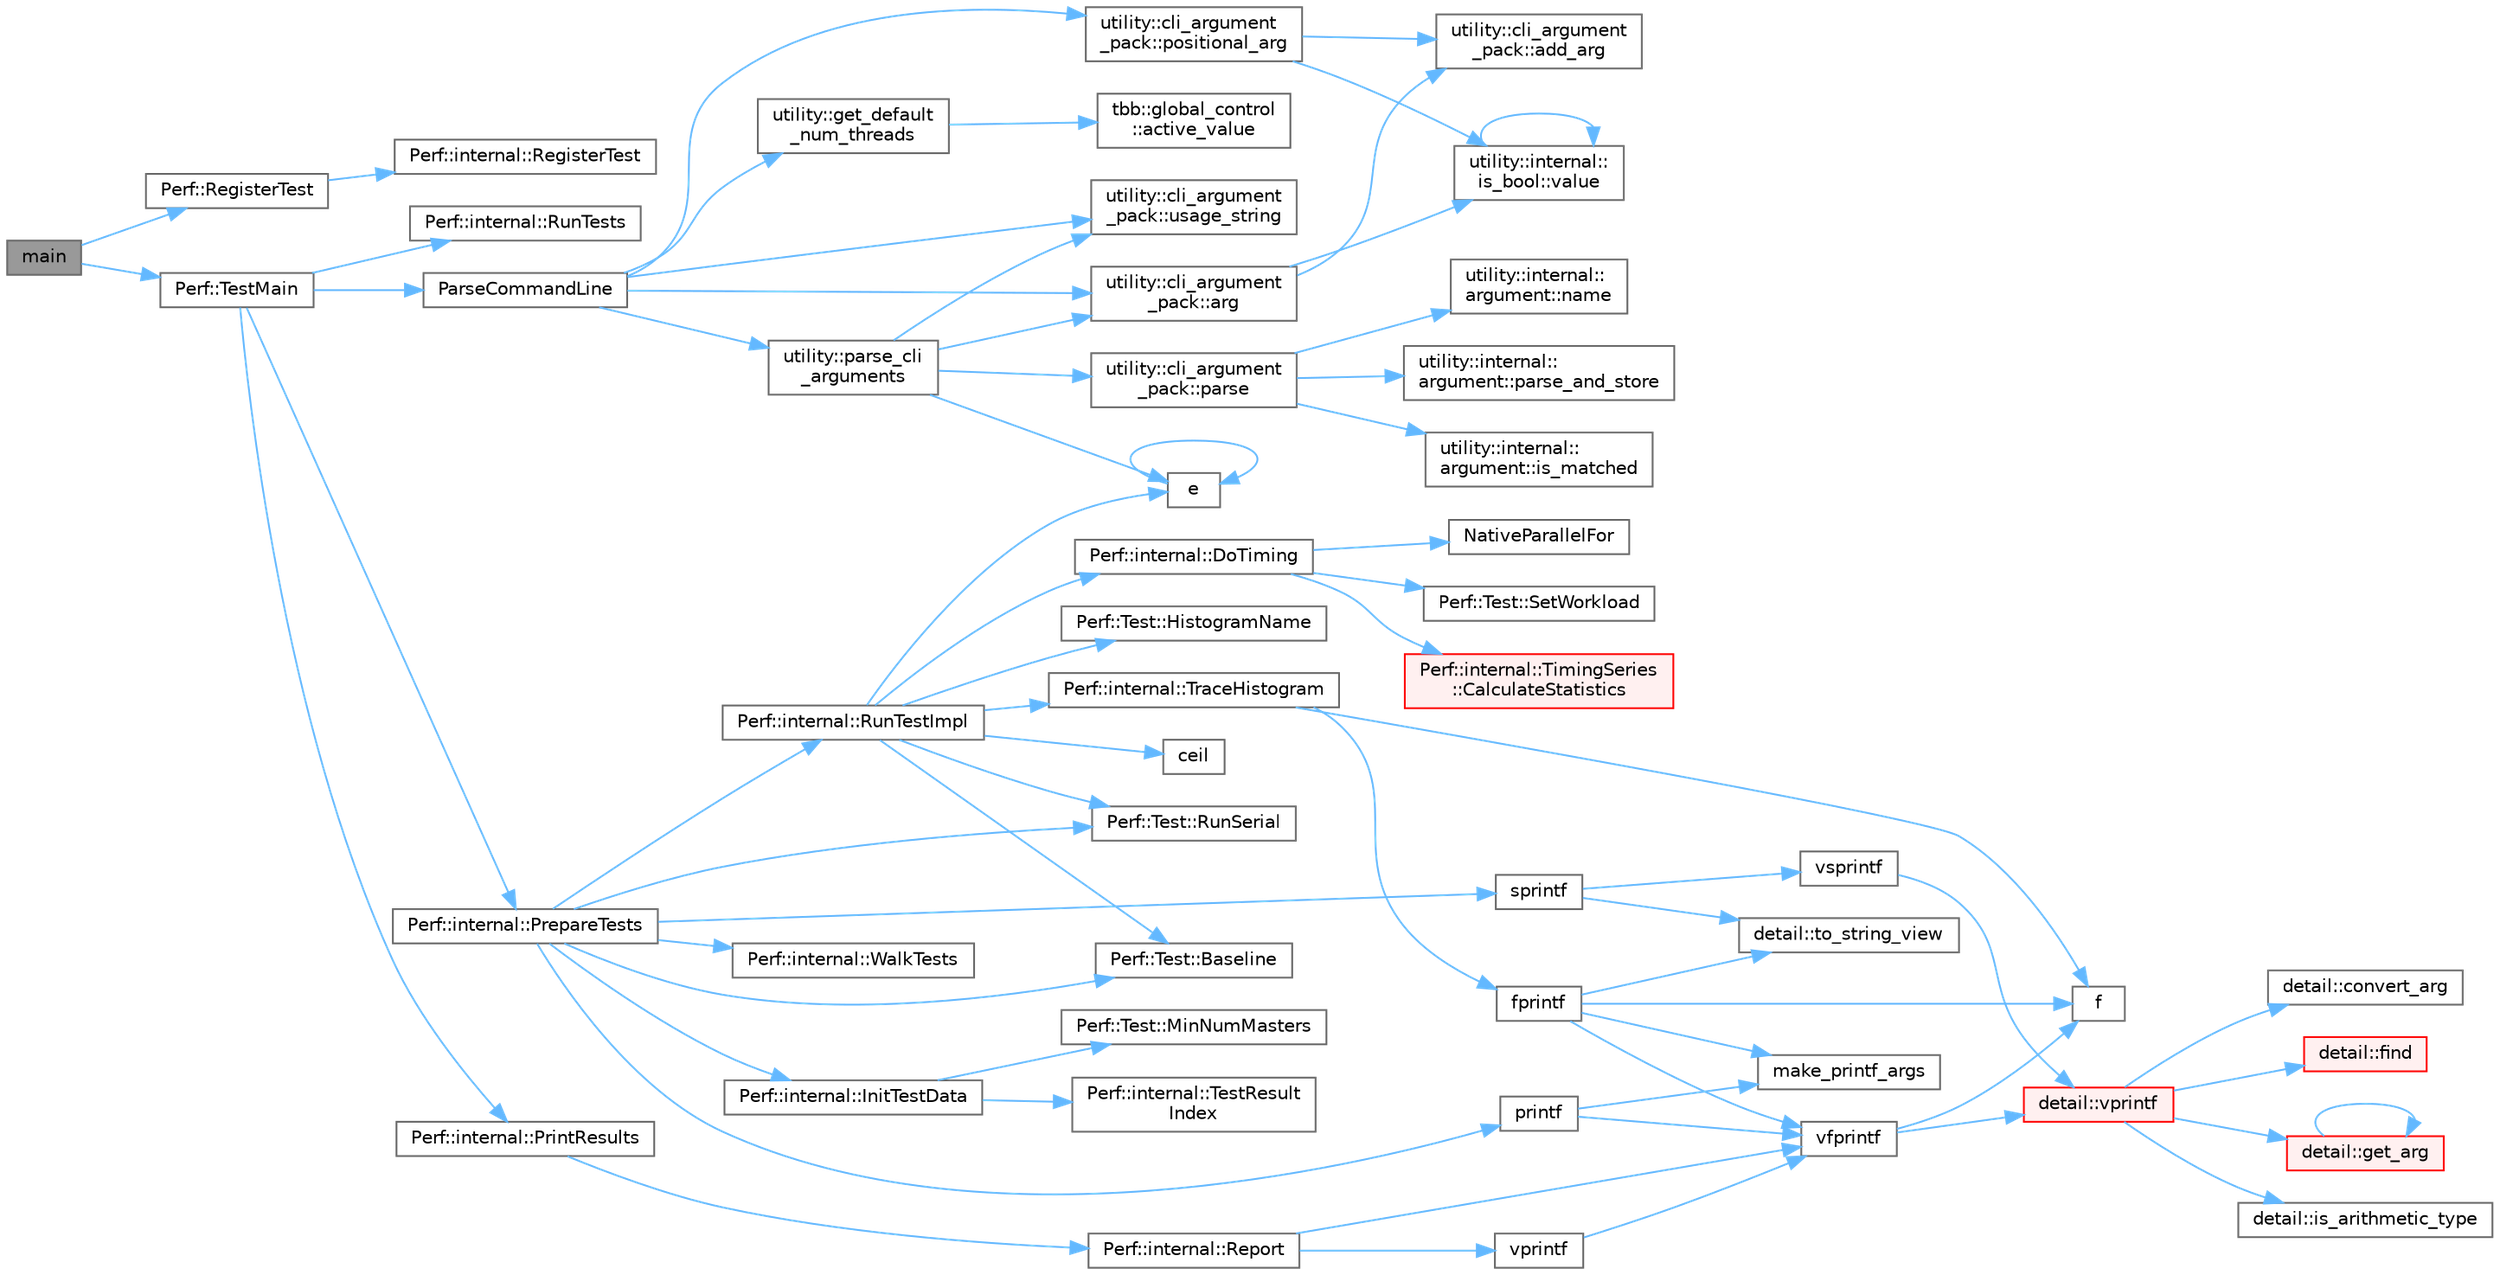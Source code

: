 digraph "main"
{
 // LATEX_PDF_SIZE
  bgcolor="transparent";
  edge [fontname=Helvetica,fontsize=10,labelfontname=Helvetica,labelfontsize=10];
  node [fontname=Helvetica,fontsize=10,shape=box,height=0.2,width=0.4];
  rankdir="LR";
  Node1 [id="Node000001",label="main",height=0.2,width=0.4,color="gray40", fillcolor="grey60", style="filled", fontcolor="black",tooltip=" "];
  Node1 -> Node2 [id="edge1_Node000001_Node000002",color="steelblue1",style="solid",tooltip=" "];
  Node2 [id="Node000002",label="Perf::RegisterTest",height=0.2,width=0.4,color="grey40", fillcolor="white", style="filled",URL="$namespace_perf.html#a45cc3762c49fa38e139f15a584df490c",tooltip=" "];
  Node2 -> Node3 [id="edge2_Node000002_Node000003",color="steelblue1",style="solid",tooltip=" "];
  Node3 [id="Node000003",label="Perf::internal::RegisterTest",height=0.2,width=0.4,color="grey40", fillcolor="white", style="filled",URL="$namespace_perf_1_1internal.html#aa02507840d176cfe05ab79cc335d54b4",tooltip=" "];
  Node1 -> Node4 [id="edge3_Node000001_Node000004",color="steelblue1",style="solid",tooltip=" "];
  Node4 [id="Node000004",label="Perf::TestMain",height=0.2,width=0.4,color="grey40", fillcolor="white", style="filled",URL="$namespace_perf.html#aad34ffc77224dfc6f0b5182a1dd7e62c",tooltip="Benchmarking session entry point"];
  Node4 -> Node5 [id="edge4_Node000004_Node000005",color="steelblue1",style="solid",tooltip=" "];
  Node5 [id="Node000005",label="ParseCommandLine",height=0.2,width=0.4,color="grey40", fillcolor="white", style="filled",URL="$dining__philosophers_8cpp.html#ae39af6865b87b2551c2043239e9bbe6d",tooltip=" "];
  Node5 -> Node6 [id="edge5_Node000005_Node000006",color="steelblue1",style="solid",tooltip=" "];
  Node6 [id="Node000006",label="utility::cli_argument\l_pack::arg",height=0.2,width=0.4,color="grey40", fillcolor="white", style="filled",URL="$classutility_1_1cli__argument__pack.html#a6fbf22de34c039d07dcc2a93371dccd2",tooltip=" "];
  Node6 -> Node7 [id="edge6_Node000006_Node000007",color="steelblue1",style="solid",tooltip=" "];
  Node7 [id="Node000007",label="utility::cli_argument\l_pack::add_arg",height=0.2,width=0.4,color="grey40", fillcolor="white", style="filled",URL="$classutility_1_1cli__argument__pack.html#ae9d77e671f643cbce799513cbad1b521",tooltip=" "];
  Node6 -> Node8 [id="edge7_Node000006_Node000008",color="steelblue1",style="solid",tooltip=" "];
  Node8 [id="Node000008",label="utility::internal::\lis_bool::value",height=0.2,width=0.4,color="grey40", fillcolor="white", style="filled",URL="$structutility_1_1internal_1_1is__bool.html#a9e899b2b07167e9ac4e6e448db6de089",tooltip=" "];
  Node8 -> Node8 [id="edge8_Node000008_Node000008",color="steelblue1",style="solid",tooltip=" "];
  Node5 -> Node9 [id="edge9_Node000005_Node000009",color="steelblue1",style="solid",tooltip=" "];
  Node9 [id="Node000009",label="utility::get_default\l_num_threads",height=0.2,width=0.4,color="grey40", fillcolor="white", style="filled",URL="$namespaceutility.html#ac45c3f63e4b857b45ea411e6f70ac4e6",tooltip=" "];
  Node9 -> Node10 [id="edge10_Node000009_Node000010",color="steelblue1",style="solid",tooltip=" "];
  Node10 [id="Node000010",label="tbb::global_control\l::active_value",height=0.2,width=0.4,color="grey40", fillcolor="white", style="filled",URL="$classtbb_1_1global__control.html#a8451d931cfc205d896ca2da26fe123ff",tooltip=" "];
  Node5 -> Node11 [id="edge11_Node000005_Node000011",color="steelblue1",style="solid",tooltip=" "];
  Node11 [id="Node000011",label="utility::parse_cli\l_arguments",height=0.2,width=0.4,color="grey40", fillcolor="white", style="filled",URL="$namespaceutility.html#abe6afd617ae93bf41147e2d82c23eb07",tooltip=" "];
  Node11 -> Node6 [id="edge12_Node000011_Node000006",color="steelblue1",style="solid",tooltip=" "];
  Node11 -> Node12 [id="edge13_Node000011_Node000012",color="steelblue1",style="solid",tooltip=" "];
  Node12 [id="Node000012",label="e",height=0.2,width=0.4,color="grey40", fillcolor="white", style="filled",URL="$_cwise__array__power__array_8cpp.html#a9cb86ff854760bf91a154f2724a9101d",tooltip=" "];
  Node12 -> Node12 [id="edge14_Node000012_Node000012",color="steelblue1",style="solid",tooltip=" "];
  Node11 -> Node13 [id="edge15_Node000011_Node000013",color="steelblue1",style="solid",tooltip=" "];
  Node13 [id="Node000013",label="utility::cli_argument\l_pack::parse",height=0.2,width=0.4,color="grey40", fillcolor="white", style="filled",URL="$classutility_1_1cli__argument__pack.html#a2d2ad74e2412fe7a37caebd4344e72c4",tooltip=" "];
  Node13 -> Node14 [id="edge16_Node000013_Node000014",color="steelblue1",style="solid",tooltip=" "];
  Node14 [id="Node000014",label="utility::internal::\largument::is_matched",height=0.2,width=0.4,color="grey40", fillcolor="white", style="filled",URL="$classutility_1_1internal_1_1argument.html#a04d4a0e3ef44468119adf8c9f5d178f7",tooltip=" "];
  Node13 -> Node15 [id="edge17_Node000013_Node000015",color="steelblue1",style="solid",tooltip=" "];
  Node15 [id="Node000015",label="utility::internal::\largument::name",height=0.2,width=0.4,color="grey40", fillcolor="white", style="filled",URL="$classutility_1_1internal_1_1argument.html#af375e897332910e76785a83469e962d9",tooltip=" "];
  Node13 -> Node16 [id="edge18_Node000013_Node000016",color="steelblue1",style="solid",tooltip=" "];
  Node16 [id="Node000016",label="utility::internal::\largument::parse_and_store",height=0.2,width=0.4,color="grey40", fillcolor="white", style="filled",URL="$classutility_1_1internal_1_1argument.html#adb0075ddfc3a518aca921cea60614315",tooltip=" "];
  Node11 -> Node17 [id="edge19_Node000011_Node000017",color="steelblue1",style="solid",tooltip=" "];
  Node17 [id="Node000017",label="utility::cli_argument\l_pack::usage_string",height=0.2,width=0.4,color="grey40", fillcolor="white", style="filled",URL="$classutility_1_1cli__argument__pack.html#ab6094713efb41401d3c1d10a1598fa71",tooltip=" "];
  Node5 -> Node18 [id="edge20_Node000005_Node000018",color="steelblue1",style="solid",tooltip=" "];
  Node18 [id="Node000018",label="utility::cli_argument\l_pack::positional_arg",height=0.2,width=0.4,color="grey40", fillcolor="white", style="filled",URL="$classutility_1_1cli__argument__pack.html#ace1d0f3dbc3ea657a3b202615998e060",tooltip=" "];
  Node18 -> Node7 [id="edge21_Node000018_Node000007",color="steelblue1",style="solid",tooltip=" "];
  Node18 -> Node8 [id="edge22_Node000018_Node000008",color="steelblue1",style="solid",tooltip=" "];
  Node5 -> Node17 [id="edge23_Node000005_Node000017",color="steelblue1",style="solid",tooltip=" "];
  Node4 -> Node19 [id="edge24_Node000004_Node000019",color="steelblue1",style="solid",tooltip=" "];
  Node19 [id="Node000019",label="Perf::internal::PrepareTests",height=0.2,width=0.4,color="grey40", fillcolor="white", style="filled",URL="$namespace_perf_1_1internal.html#a1e19efa6ab5692fe6d502e04f7c3ae16",tooltip=" "];
  Node19 -> Node20 [id="edge25_Node000019_Node000020",color="steelblue1",style="solid",tooltip=" "];
  Node20 [id="Node000020",label="Perf::Test::Baseline",height=0.2,width=0.4,color="grey40", fillcolor="white", style="filled",URL="$class_perf_1_1_test.html#ac3d76a83270f92de9e7e0349d6765f51",tooltip="Functionality, the cost of which has to be factored out from timing results"];
  Node19 -> Node21 [id="edge26_Node000019_Node000021",color="steelblue1",style="solid",tooltip=" "];
  Node21 [id="Node000021",label="Perf::internal::InitTestData",height=0.2,width=0.4,color="grey40", fillcolor="white", style="filled",URL="$namespace_perf_1_1internal.html#a34783781e322333b037dde53e18ab211",tooltip=" "];
  Node21 -> Node22 [id="edge27_Node000021_Node000022",color="steelblue1",style="solid",tooltip=" "];
  Node22 [id="Node000022",label="Perf::Test::MinNumMasters",height=0.2,width=0.4,color="grey40", fillcolor="white", style="filled",URL="$class_perf_1_1_test.html#ac56059ea14218db626951886e7f7f6db",tooltip="Returns minimal number of master threads"];
  Node21 -> Node23 [id="edge28_Node000021_Node000023",color="steelblue1",style="solid",tooltip=" "];
  Node23 [id="Node000023",label="Perf::internal::TestResult\lIndex",height=0.2,width=0.4,color="grey40", fillcolor="white", style="filled",URL="$namespace_perf_1_1internal.html#a61d22a3695b59076975e3b4b957c02fc",tooltip=" "];
  Node19 -> Node24 [id="edge29_Node000019_Node000024",color="steelblue1",style="solid",tooltip=" "];
  Node24 [id="Node000024",label="printf",height=0.2,width=0.4,color="grey40", fillcolor="white", style="filled",URL="$printf_8h.html#aee3ed3a831f25f07e7be3919fff2203a",tooltip=" "];
  Node24 -> Node25 [id="edge30_Node000024_Node000025",color="steelblue1",style="solid",tooltip=" "];
  Node25 [id="Node000025",label="make_printf_args",height=0.2,width=0.4,color="grey40", fillcolor="white", style="filled",URL="$printf_8h.html#a27dcc0efcda04388971dbea3c875f122",tooltip=" "];
  Node24 -> Node26 [id="edge31_Node000024_Node000026",color="steelblue1",style="solid",tooltip=" "];
  Node26 [id="Node000026",label="vfprintf",height=0.2,width=0.4,color="grey40", fillcolor="white", style="filled",URL="$printf_8h.html#abb30aad964fc771fb52cf3ad88649df2",tooltip=" "];
  Node26 -> Node27 [id="edge32_Node000026_Node000027",color="steelblue1",style="solid",tooltip=" "];
  Node27 [id="Node000027",label="f",height=0.2,width=0.4,color="grey40", fillcolor="white", style="filled",URL="$cxx11__tensor__map_8cpp.html#a7f507fea02198f6cb81c86640c7b1a4e",tooltip=" "];
  Node26 -> Node28 [id="edge33_Node000026_Node000028",color="steelblue1",style="solid",tooltip=" "];
  Node28 [id="Node000028",label="detail::vprintf",height=0.2,width=0.4,color="red", fillcolor="#FFF0F0", style="filled",URL="$namespacedetail.html#a1c8c2218e4c822aa8f743fb9c573717f",tooltip=" "];
  Node28 -> Node29 [id="edge34_Node000028_Node000029",color="steelblue1",style="solid",tooltip=" "];
  Node29 [id="Node000029",label="detail::convert_arg",height=0.2,width=0.4,color="grey40", fillcolor="white", style="filled",URL="$namespacedetail.html#a03c11572c9a664266d6925f327dec7f3",tooltip=" "];
  Node28 -> Node30 [id="edge35_Node000028_Node000030",color="steelblue1",style="solid",tooltip=" "];
  Node30 [id="Node000030",label="detail::find",height=0.2,width=0.4,color="red", fillcolor="#FFF0F0", style="filled",URL="$namespacedetail.html#a6b71952fab3dc32f3edb2c3e9811d8d9",tooltip=" "];
  Node28 -> Node32 [id="edge36_Node000028_Node000032",color="steelblue1",style="solid",tooltip=" "];
  Node32 [id="Node000032",label="detail::get_arg",height=0.2,width=0.4,color="red", fillcolor="#FFF0F0", style="filled",URL="$namespacedetail.html#a342ef250e45bd09b2ef666b6fae1c355",tooltip=" "];
  Node32 -> Node32 [id="edge37_Node000032_Node000032",color="steelblue1",style="solid",tooltip=" "];
  Node28 -> Node34 [id="edge38_Node000028_Node000034",color="steelblue1",style="solid",tooltip=" "];
  Node34 [id="Node000034",label="detail::is_arithmetic_type",height=0.2,width=0.4,color="grey40", fillcolor="white", style="filled",URL="$namespacedetail.html#a802c50a56a3495fdab6020b375ba1389",tooltip=" "];
  Node19 -> Node55 [id="edge39_Node000019_Node000055",color="steelblue1",style="solid",tooltip=" "];
  Node55 [id="Node000055",label="Perf::Test::RunSerial",height=0.2,width=0.4,color="grey40", fillcolor="white", style="filled",URL="$class_perf_1_1_test.html#aa36442055c9cd1267cbdf8a0bf431239",tooltip="Executes serial workload equivalent to the one processed by Run()"];
  Node19 -> Node56 [id="edge40_Node000019_Node000056",color="steelblue1",style="solid",tooltip=" "];
  Node56 [id="Node000056",label="Perf::internal::RunTestImpl",height=0.2,width=0.4,color="grey40", fillcolor="white", style="filled",URL="$namespace_perf_1_1internal.html#ae7c1ecb18c89e9517524a67ec7835e07",tooltip="Runs the test function, does statistical processing, and, if title is nonzero, prints results."];
  Node56 -> Node20 [id="edge41_Node000056_Node000020",color="steelblue1",style="solid",tooltip=" "];
  Node56 -> Node57 [id="edge42_Node000056_Node000057",color="steelblue1",style="solid",tooltip=" "];
  Node57 [id="Node000057",label="ceil",height=0.2,width=0.4,color="grey40", fillcolor="white", style="filled",URL="$_array_cwise_unary_ops_8h.html#a63043b6807e8e10fb1adf4667e3664d2",tooltip=" "];
  Node56 -> Node58 [id="edge43_Node000056_Node000058",color="steelblue1",style="solid",tooltip=" "];
  Node58 [id="Node000058",label="Perf::internal::DoTiming",height=0.2,width=0.4,color="grey40", fillcolor="white", style="filled",URL="$namespace_perf_1_1internal.html#ae16df010e69e29fb3768dcbf1a59efd1",tooltip=" "];
  Node58 -> Node59 [id="edge44_Node000058_Node000059",color="steelblue1",style="solid",tooltip=" "];
  Node59 [id="Node000059",label="Perf::internal::TimingSeries\l::CalculateStatistics",height=0.2,width=0.4,color="red", fillcolor="#FFF0F0", style="filled",URL="$struct_perf_1_1internal_1_1_timing_series.html#aeb8ba9bd12c6b8c3c5426cffdf6caec3",tooltip=" "];
  Node58 -> Node63 [id="edge45_Node000058_Node000063",color="steelblue1",style="solid",tooltip=" "];
  Node63 [id="Node000063",label="NativeParallelFor",height=0.2,width=0.4,color="grey40", fillcolor="white", style="filled",URL="$harness_8h.html#ad5b2c9cf4e169014b7919debb3c91d45",tooltip="Execute body(i) in parallel for i in the interval [0,n)."];
  Node58 -> Node64 [id="edge46_Node000058_Node000064",color="steelblue1",style="solid",tooltip=" "];
  Node64 [id="Node000064",label="Perf::Test::SetWorkload",height=0.2,width=0.4,color="grey40", fillcolor="white", style="filled",URL="$class_perf_1_1_test.html#a49e2b75f552355cea43b841bba1237b3",tooltip="Set workload info for the subsequent calls to Run() and RunSerial()"];
  Node56 -> Node12 [id="edge47_Node000056_Node000012",color="steelblue1",style="solid",tooltip=" "];
  Node56 -> Node65 [id="edge48_Node000056_Node000065",color="steelblue1",style="solid",tooltip=" "];
  Node65 [id="Node000065",label="Perf::Test::HistogramName",height=0.2,width=0.4,color="grey40", fillcolor="white", style="filled",URL="$class_perf_1_1_test.html#ad35efcf786542fa445954e196ded268b",tooltip="Specifies if the histogram of individual run times in a series"];
  Node56 -> Node55 [id="edge49_Node000056_Node000055",color="steelblue1",style="solid",tooltip=" "];
  Node56 -> Node66 [id="edge50_Node000056_Node000066",color="steelblue1",style="solid",tooltip=" "];
  Node66 [id="Node000066",label="Perf::internal::TraceHistogram",height=0.2,width=0.4,color="grey40", fillcolor="white", style="filled",URL="$namespace_perf_1_1internal.html#a9bb517594b9b4e30996ad1ba5d0107e6",tooltip=" "];
  Node66 -> Node27 [id="edge51_Node000066_Node000027",color="steelblue1",style="solid",tooltip=" "];
  Node66 -> Node67 [id="edge52_Node000066_Node000067",color="steelblue1",style="solid",tooltip=" "];
  Node67 [id="Node000067",label="fprintf",height=0.2,width=0.4,color="grey40", fillcolor="white", style="filled",URL="$printf_8h.html#a9f315126362cae9675de1642105e631e",tooltip=" "];
  Node67 -> Node27 [id="edge53_Node000067_Node000027",color="steelblue1",style="solid",tooltip=" "];
  Node67 -> Node25 [id="edge54_Node000067_Node000025",color="steelblue1",style="solid",tooltip=" "];
  Node67 -> Node68 [id="edge55_Node000067_Node000068",color="steelblue1",style="solid",tooltip=" "];
  Node68 [id="Node000068",label="detail::to_string_view",height=0.2,width=0.4,color="grey40", fillcolor="white", style="filled",URL="$namespacedetail.html#abeae79fa3e1eded2d8fbd56cc9f0960e",tooltip=" "];
  Node67 -> Node26 [id="edge56_Node000067_Node000026",color="steelblue1",style="solid",tooltip=" "];
  Node19 -> Node69 [id="edge57_Node000019_Node000069",color="steelblue1",style="solid",tooltip=" "];
  Node69 [id="Node000069",label="sprintf",height=0.2,width=0.4,color="grey40", fillcolor="white", style="filled",URL="$printf_8h.html#aa7d2e7e454d3fe606a71504a119dc894",tooltip=" "];
  Node69 -> Node68 [id="edge58_Node000069_Node000068",color="steelblue1",style="solid",tooltip=" "];
  Node69 -> Node70 [id="edge59_Node000069_Node000070",color="steelblue1",style="solid",tooltip=" "];
  Node70 [id="Node000070",label="vsprintf",height=0.2,width=0.4,color="grey40", fillcolor="white", style="filled",URL="$printf_8h.html#a5e1075a6c1fce5050424f97a2fac648f",tooltip=" "];
  Node70 -> Node28 [id="edge60_Node000070_Node000028",color="steelblue1",style="solid",tooltip=" "];
  Node19 -> Node71 [id="edge61_Node000019_Node000071",color="steelblue1",style="solid",tooltip=" "];
  Node71 [id="Node000071",label="Perf::internal::WalkTests",height=0.2,width=0.4,color="grey40", fillcolor="white", style="filled",URL="$namespace_perf_1_1internal.html#ac28eff4c55d369d66ccf8e79c54c9a39",tooltip=" "];
  Node4 -> Node72 [id="edge62_Node000004_Node000072",color="steelblue1",style="solid",tooltip=" "];
  Node72 [id="Node000072",label="Perf::internal::PrintResults",height=0.2,width=0.4,color="grey40", fillcolor="white", style="filled",URL="$namespace_perf_1_1internal.html#a31f2f0a14d08d08ab9930ba2880b717f",tooltip=" "];
  Node72 -> Node73 [id="edge63_Node000072_Node000073",color="steelblue1",style="solid",tooltip=" "];
  Node73 [id="Node000073",label="Perf::internal::Report",height=0.2,width=0.4,color="grey40", fillcolor="white", style="filled",URL="$namespace_perf_1_1internal.html#a332b320b1898de35a870633aaa33da14",tooltip=" "];
  Node73 -> Node26 [id="edge64_Node000073_Node000026",color="steelblue1",style="solid",tooltip=" "];
  Node73 -> Node74 [id="edge65_Node000073_Node000074",color="steelblue1",style="solid",tooltip=" "];
  Node74 [id="Node000074",label="vprintf",height=0.2,width=0.4,color="grey40", fillcolor="white", style="filled",URL="$printf_8h.html#aceaebb06ffb71c939ea2b9951cab4b1a",tooltip=" "];
  Node74 -> Node26 [id="edge66_Node000074_Node000026",color="steelblue1",style="solid",tooltip=" "];
  Node4 -> Node75 [id="edge67_Node000004_Node000075",color="steelblue1",style="solid",tooltip=" "];
  Node75 [id="Node000075",label="Perf::internal::RunTests",height=0.2,width=0.4,color="grey40", fillcolor="white", style="filled",URL="$namespace_perf_1_1internal.html#a9524d7f602241cc30702a10d48d12c8a",tooltip=" "];
}

